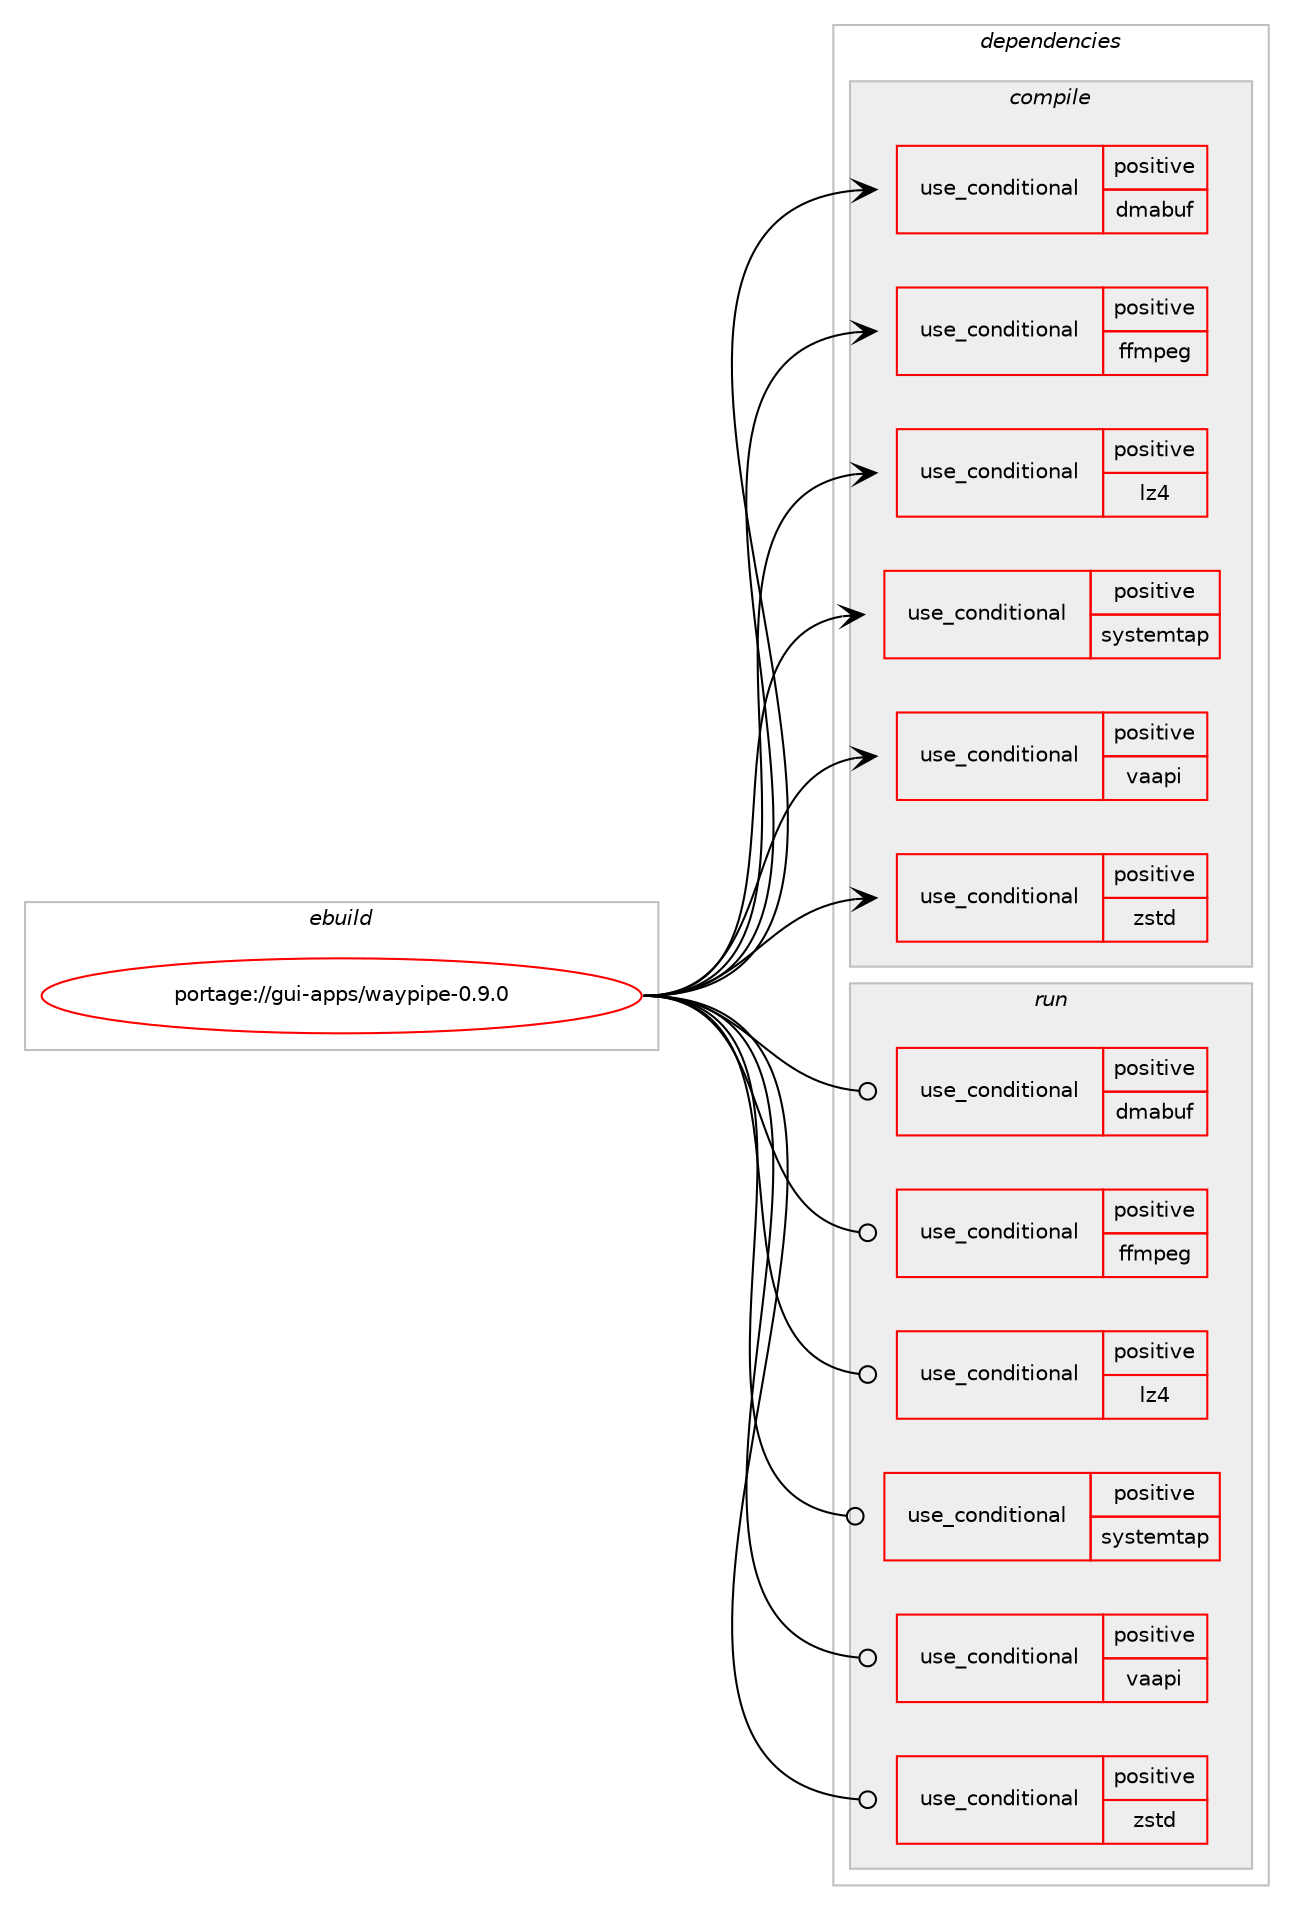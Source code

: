 digraph prolog {

# *************
# Graph options
# *************

newrank=true;
concentrate=true;
compound=true;
graph [rankdir=LR,fontname=Helvetica,fontsize=10,ranksep=1.5];#, ranksep=2.5, nodesep=0.2];
edge  [arrowhead=vee];
node  [fontname=Helvetica,fontsize=10];

# **********
# The ebuild
# **********

subgraph cluster_leftcol {
color=gray;
rank=same;
label=<<i>ebuild</i>>;
id [label="portage://gui-apps/waypipe-0.9.0", color=red, width=4, href="../gui-apps/waypipe-0.9.0.svg"];
}

# ****************
# The dependencies
# ****************

subgraph cluster_midcol {
color=gray;
label=<<i>dependencies</i>>;
subgraph cluster_compile {
fillcolor="#eeeeee";
style=filled;
label=<<i>compile</i>>;
subgraph cond64872 {
dependency121072 [label=<<TABLE BORDER="0" CELLBORDER="1" CELLSPACING="0" CELLPADDING="4"><TR><TD ROWSPAN="3" CELLPADDING="10">use_conditional</TD></TR><TR><TD>positive</TD></TR><TR><TD>dmabuf</TD></TR></TABLE>>, shape=none, color=red];
# *** BEGIN UNKNOWN DEPENDENCY TYPE (TODO) ***
# dependency121072 -> package_dependency(portage://gui-apps/waypipe-0.9.0,install,no,media-libs,mesa,none,[,,],[],[use(enable(gbm),positive),use(optenable(vaapi),none),use(enable(wayland),none)])
# *** END UNKNOWN DEPENDENCY TYPE (TODO) ***

# *** BEGIN UNKNOWN DEPENDENCY TYPE (TODO) ***
# dependency121072 -> package_dependency(portage://gui-apps/waypipe-0.9.0,install,no,x11-libs,libdrm,none,[,,],[],[])
# *** END UNKNOWN DEPENDENCY TYPE (TODO) ***

}
id:e -> dependency121072:w [weight=20,style="solid",arrowhead="vee"];
subgraph cond64873 {
dependency121073 [label=<<TABLE BORDER="0" CELLBORDER="1" CELLSPACING="0" CELLPADDING="4"><TR><TD ROWSPAN="3" CELLPADDING="10">use_conditional</TD></TR><TR><TD>positive</TD></TR><TR><TD>ffmpeg</TD></TR></TABLE>>, shape=none, color=red];
# *** BEGIN UNKNOWN DEPENDENCY TYPE (TODO) ***
# dependency121073 -> package_dependency(portage://gui-apps/waypipe-0.9.0,install,no,media-video,ffmpeg,none,[,,],[],[use(enable(x264),none),use(optenable(vaapi),none)])
# *** END UNKNOWN DEPENDENCY TYPE (TODO) ***

}
id:e -> dependency121073:w [weight=20,style="solid",arrowhead="vee"];
subgraph cond64874 {
dependency121074 [label=<<TABLE BORDER="0" CELLBORDER="1" CELLSPACING="0" CELLPADDING="4"><TR><TD ROWSPAN="3" CELLPADDING="10">use_conditional</TD></TR><TR><TD>positive</TD></TR><TR><TD>lz4</TD></TR></TABLE>>, shape=none, color=red];
# *** BEGIN UNKNOWN DEPENDENCY TYPE (TODO) ***
# dependency121074 -> package_dependency(portage://gui-apps/waypipe-0.9.0,install,no,app-arch,lz4,none,[,,],[],[])
# *** END UNKNOWN DEPENDENCY TYPE (TODO) ***

}
id:e -> dependency121074:w [weight=20,style="solid",arrowhead="vee"];
subgraph cond64875 {
dependency121075 [label=<<TABLE BORDER="0" CELLBORDER="1" CELLSPACING="0" CELLPADDING="4"><TR><TD ROWSPAN="3" CELLPADDING="10">use_conditional</TD></TR><TR><TD>positive</TD></TR><TR><TD>systemtap</TD></TR></TABLE>>, shape=none, color=red];
# *** BEGIN UNKNOWN DEPENDENCY TYPE (TODO) ***
# dependency121075 -> package_dependency(portage://gui-apps/waypipe-0.9.0,install,no,dev-debug,systemtap,none,[,,],[],[])
# *** END UNKNOWN DEPENDENCY TYPE (TODO) ***

}
id:e -> dependency121075:w [weight=20,style="solid",arrowhead="vee"];
subgraph cond64876 {
dependency121076 [label=<<TABLE BORDER="0" CELLBORDER="1" CELLSPACING="0" CELLPADDING="4"><TR><TD ROWSPAN="3" CELLPADDING="10">use_conditional</TD></TR><TR><TD>positive</TD></TR><TR><TD>vaapi</TD></TR></TABLE>>, shape=none, color=red];
# *** BEGIN UNKNOWN DEPENDENCY TYPE (TODO) ***
# dependency121076 -> package_dependency(portage://gui-apps/waypipe-0.9.0,install,no,media-libs,libva,none,[,,],[],[use(enable(drm),positive),use(enable(wayland),none)])
# *** END UNKNOWN DEPENDENCY TYPE (TODO) ***

}
id:e -> dependency121076:w [weight=20,style="solid",arrowhead="vee"];
subgraph cond64877 {
dependency121077 [label=<<TABLE BORDER="0" CELLBORDER="1" CELLSPACING="0" CELLPADDING="4"><TR><TD ROWSPAN="3" CELLPADDING="10">use_conditional</TD></TR><TR><TD>positive</TD></TR><TR><TD>zstd</TD></TR></TABLE>>, shape=none, color=red];
# *** BEGIN UNKNOWN DEPENDENCY TYPE (TODO) ***
# dependency121077 -> package_dependency(portage://gui-apps/waypipe-0.9.0,install,no,app-arch,zstd,none,[,,],[],[])
# *** END UNKNOWN DEPENDENCY TYPE (TODO) ***

}
id:e -> dependency121077:w [weight=20,style="solid",arrowhead="vee"];
}
subgraph cluster_compileandrun {
fillcolor="#eeeeee";
style=filled;
label=<<i>compile and run</i>>;
}
subgraph cluster_run {
fillcolor="#eeeeee";
style=filled;
label=<<i>run</i>>;
subgraph cond64878 {
dependency121078 [label=<<TABLE BORDER="0" CELLBORDER="1" CELLSPACING="0" CELLPADDING="4"><TR><TD ROWSPAN="3" CELLPADDING="10">use_conditional</TD></TR><TR><TD>positive</TD></TR><TR><TD>dmabuf</TD></TR></TABLE>>, shape=none, color=red];
# *** BEGIN UNKNOWN DEPENDENCY TYPE (TODO) ***
# dependency121078 -> package_dependency(portage://gui-apps/waypipe-0.9.0,run,no,media-libs,mesa,none,[,,],[],[use(enable(gbm),positive),use(optenable(vaapi),none),use(enable(wayland),none)])
# *** END UNKNOWN DEPENDENCY TYPE (TODO) ***

# *** BEGIN UNKNOWN DEPENDENCY TYPE (TODO) ***
# dependency121078 -> package_dependency(portage://gui-apps/waypipe-0.9.0,run,no,x11-libs,libdrm,none,[,,],[],[])
# *** END UNKNOWN DEPENDENCY TYPE (TODO) ***

}
id:e -> dependency121078:w [weight=20,style="solid",arrowhead="odot"];
subgraph cond64879 {
dependency121079 [label=<<TABLE BORDER="0" CELLBORDER="1" CELLSPACING="0" CELLPADDING="4"><TR><TD ROWSPAN="3" CELLPADDING="10">use_conditional</TD></TR><TR><TD>positive</TD></TR><TR><TD>ffmpeg</TD></TR></TABLE>>, shape=none, color=red];
# *** BEGIN UNKNOWN DEPENDENCY TYPE (TODO) ***
# dependency121079 -> package_dependency(portage://gui-apps/waypipe-0.9.0,run,no,media-video,ffmpeg,none,[,,],[],[use(enable(x264),none),use(optenable(vaapi),none)])
# *** END UNKNOWN DEPENDENCY TYPE (TODO) ***

}
id:e -> dependency121079:w [weight=20,style="solid",arrowhead="odot"];
subgraph cond64880 {
dependency121080 [label=<<TABLE BORDER="0" CELLBORDER="1" CELLSPACING="0" CELLPADDING="4"><TR><TD ROWSPAN="3" CELLPADDING="10">use_conditional</TD></TR><TR><TD>positive</TD></TR><TR><TD>lz4</TD></TR></TABLE>>, shape=none, color=red];
# *** BEGIN UNKNOWN DEPENDENCY TYPE (TODO) ***
# dependency121080 -> package_dependency(portage://gui-apps/waypipe-0.9.0,run,no,app-arch,lz4,none,[,,],[],[])
# *** END UNKNOWN DEPENDENCY TYPE (TODO) ***

}
id:e -> dependency121080:w [weight=20,style="solid",arrowhead="odot"];
subgraph cond64881 {
dependency121081 [label=<<TABLE BORDER="0" CELLBORDER="1" CELLSPACING="0" CELLPADDING="4"><TR><TD ROWSPAN="3" CELLPADDING="10">use_conditional</TD></TR><TR><TD>positive</TD></TR><TR><TD>systemtap</TD></TR></TABLE>>, shape=none, color=red];
# *** BEGIN UNKNOWN DEPENDENCY TYPE (TODO) ***
# dependency121081 -> package_dependency(portage://gui-apps/waypipe-0.9.0,run,no,dev-debug,systemtap,none,[,,],[],[])
# *** END UNKNOWN DEPENDENCY TYPE (TODO) ***

}
id:e -> dependency121081:w [weight=20,style="solid",arrowhead="odot"];
subgraph cond64882 {
dependency121082 [label=<<TABLE BORDER="0" CELLBORDER="1" CELLSPACING="0" CELLPADDING="4"><TR><TD ROWSPAN="3" CELLPADDING="10">use_conditional</TD></TR><TR><TD>positive</TD></TR><TR><TD>vaapi</TD></TR></TABLE>>, shape=none, color=red];
# *** BEGIN UNKNOWN DEPENDENCY TYPE (TODO) ***
# dependency121082 -> package_dependency(portage://gui-apps/waypipe-0.9.0,run,no,media-libs,libva,none,[,,],[],[use(enable(drm),positive),use(enable(wayland),none)])
# *** END UNKNOWN DEPENDENCY TYPE (TODO) ***

}
id:e -> dependency121082:w [weight=20,style="solid",arrowhead="odot"];
subgraph cond64883 {
dependency121083 [label=<<TABLE BORDER="0" CELLBORDER="1" CELLSPACING="0" CELLPADDING="4"><TR><TD ROWSPAN="3" CELLPADDING="10">use_conditional</TD></TR><TR><TD>positive</TD></TR><TR><TD>zstd</TD></TR></TABLE>>, shape=none, color=red];
# *** BEGIN UNKNOWN DEPENDENCY TYPE (TODO) ***
# dependency121083 -> package_dependency(portage://gui-apps/waypipe-0.9.0,run,no,app-arch,zstd,none,[,,],[],[])
# *** END UNKNOWN DEPENDENCY TYPE (TODO) ***

}
id:e -> dependency121083:w [weight=20,style="solid",arrowhead="odot"];
}
}

# **************
# The candidates
# **************

subgraph cluster_choices {
rank=same;
color=gray;
label=<<i>candidates</i>>;

}

}
